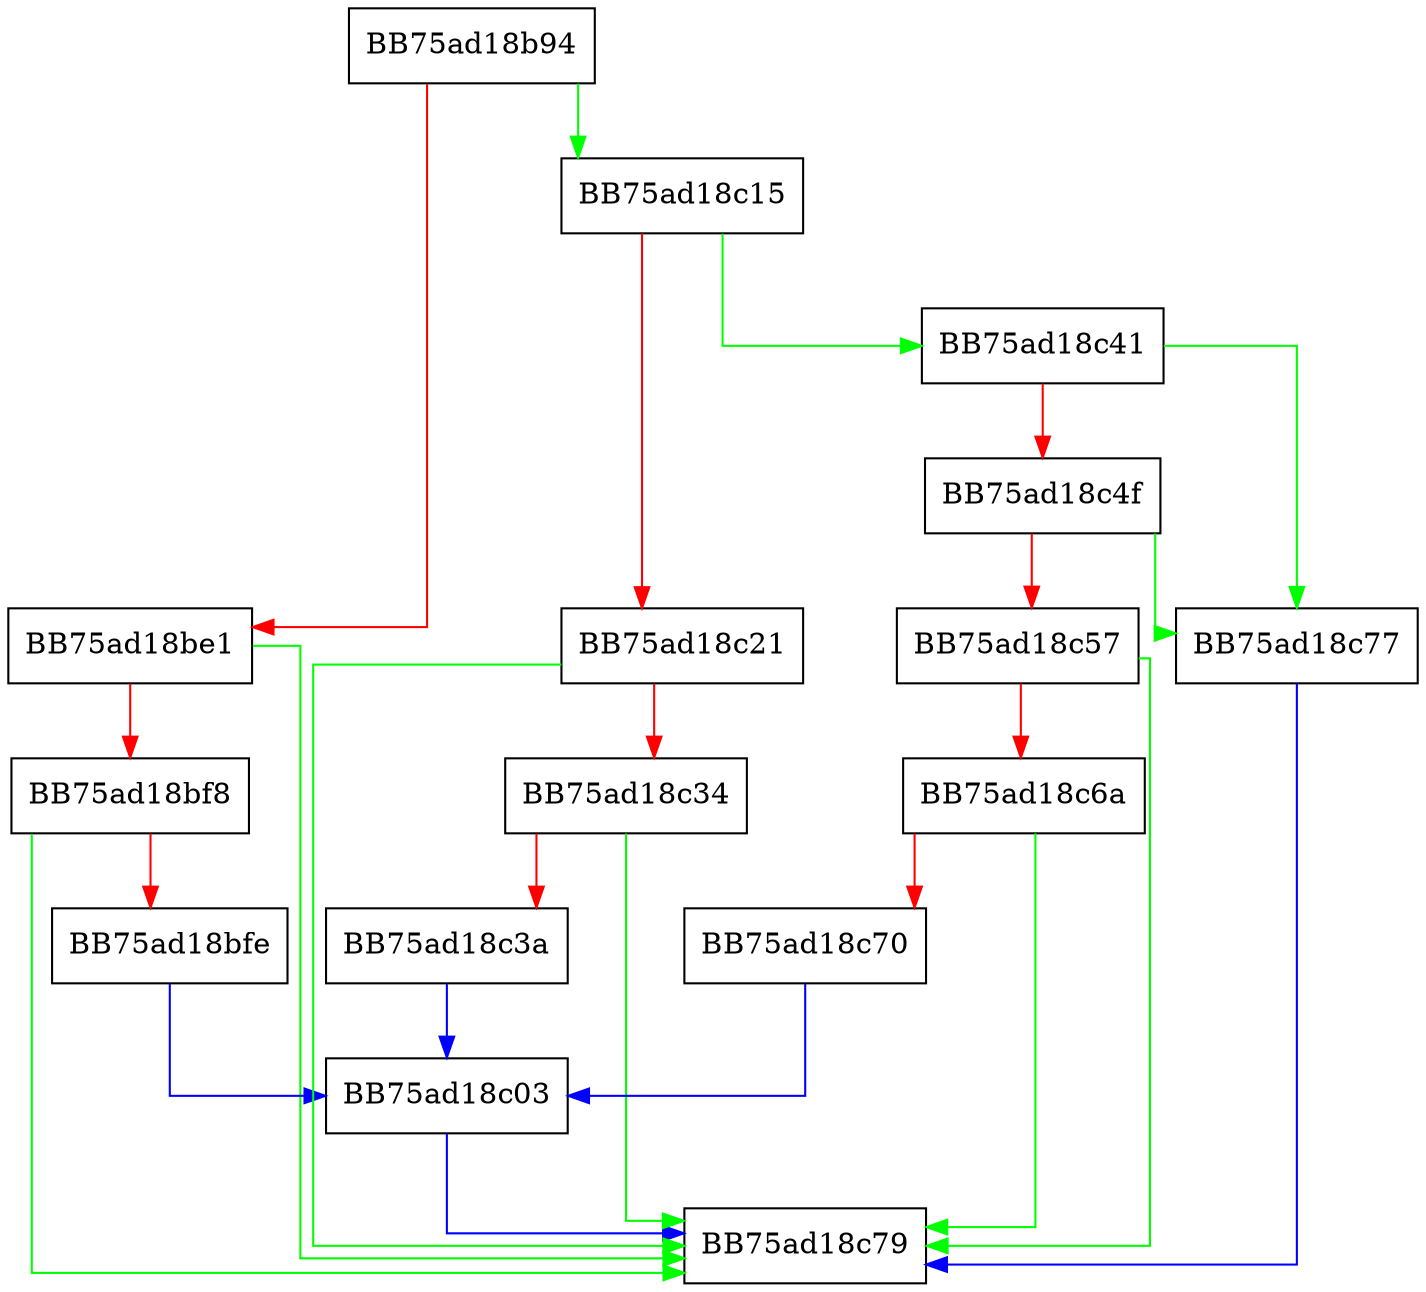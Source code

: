digraph InitJCAlg {
  node [shape="box"];
  graph [splines=ortho];
  BB75ad18b94 -> BB75ad18c15 [color="green"];
  BB75ad18b94 -> BB75ad18be1 [color="red"];
  BB75ad18be1 -> BB75ad18c79 [color="green"];
  BB75ad18be1 -> BB75ad18bf8 [color="red"];
  BB75ad18bf8 -> BB75ad18c79 [color="green"];
  BB75ad18bf8 -> BB75ad18bfe [color="red"];
  BB75ad18bfe -> BB75ad18c03 [color="blue"];
  BB75ad18c03 -> BB75ad18c79 [color="blue"];
  BB75ad18c15 -> BB75ad18c41 [color="green"];
  BB75ad18c15 -> BB75ad18c21 [color="red"];
  BB75ad18c21 -> BB75ad18c79 [color="green"];
  BB75ad18c21 -> BB75ad18c34 [color="red"];
  BB75ad18c34 -> BB75ad18c79 [color="green"];
  BB75ad18c34 -> BB75ad18c3a [color="red"];
  BB75ad18c3a -> BB75ad18c03 [color="blue"];
  BB75ad18c41 -> BB75ad18c77 [color="green"];
  BB75ad18c41 -> BB75ad18c4f [color="red"];
  BB75ad18c4f -> BB75ad18c77 [color="green"];
  BB75ad18c4f -> BB75ad18c57 [color="red"];
  BB75ad18c57 -> BB75ad18c79 [color="green"];
  BB75ad18c57 -> BB75ad18c6a [color="red"];
  BB75ad18c6a -> BB75ad18c79 [color="green"];
  BB75ad18c6a -> BB75ad18c70 [color="red"];
  BB75ad18c70 -> BB75ad18c03 [color="blue"];
  BB75ad18c77 -> BB75ad18c79 [color="blue"];
}